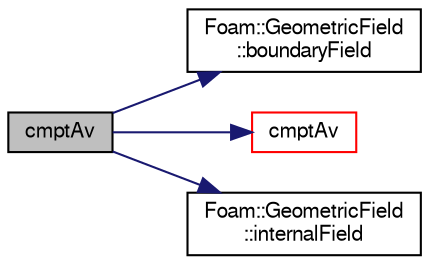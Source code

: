 digraph "cmptAv"
{
  bgcolor="transparent";
  edge [fontname="FreeSans",fontsize="10",labelfontname="FreeSans",labelfontsize="10"];
  node [fontname="FreeSans",fontsize="10",shape=record];
  rankdir="LR";
  Node68405 [label="cmptAv",height=0.2,width=0.4,color="black", fillcolor="grey75", style="filled", fontcolor="black"];
  Node68405 -> Node68406 [color="midnightblue",fontsize="10",style="solid",fontname="FreeSans"];
  Node68406 [label="Foam::GeometricField\l::boundaryField",height=0.2,width=0.4,color="black",URL="$a22434.html#a3c6c1a789b48ea0c5e8bff64f9c14f2d",tooltip="Return reference to GeometricBoundaryField. "];
  Node68405 -> Node68407 [color="midnightblue",fontsize="10",style="solid",fontname="FreeSans"];
  Node68407 [label="cmptAv",height=0.2,width=0.4,color="red",URL="$a21124.html#a7af056d5acb329854c78eb3267468c11"];
  Node68405 -> Node68414 [color="midnightblue",fontsize="10",style="solid",fontname="FreeSans"];
  Node68414 [label="Foam::GeometricField\l::internalField",height=0.2,width=0.4,color="black",URL="$a22434.html#a9536140d36d69bbac40496f6b817aa0a",tooltip="Return internal field. "];
}
